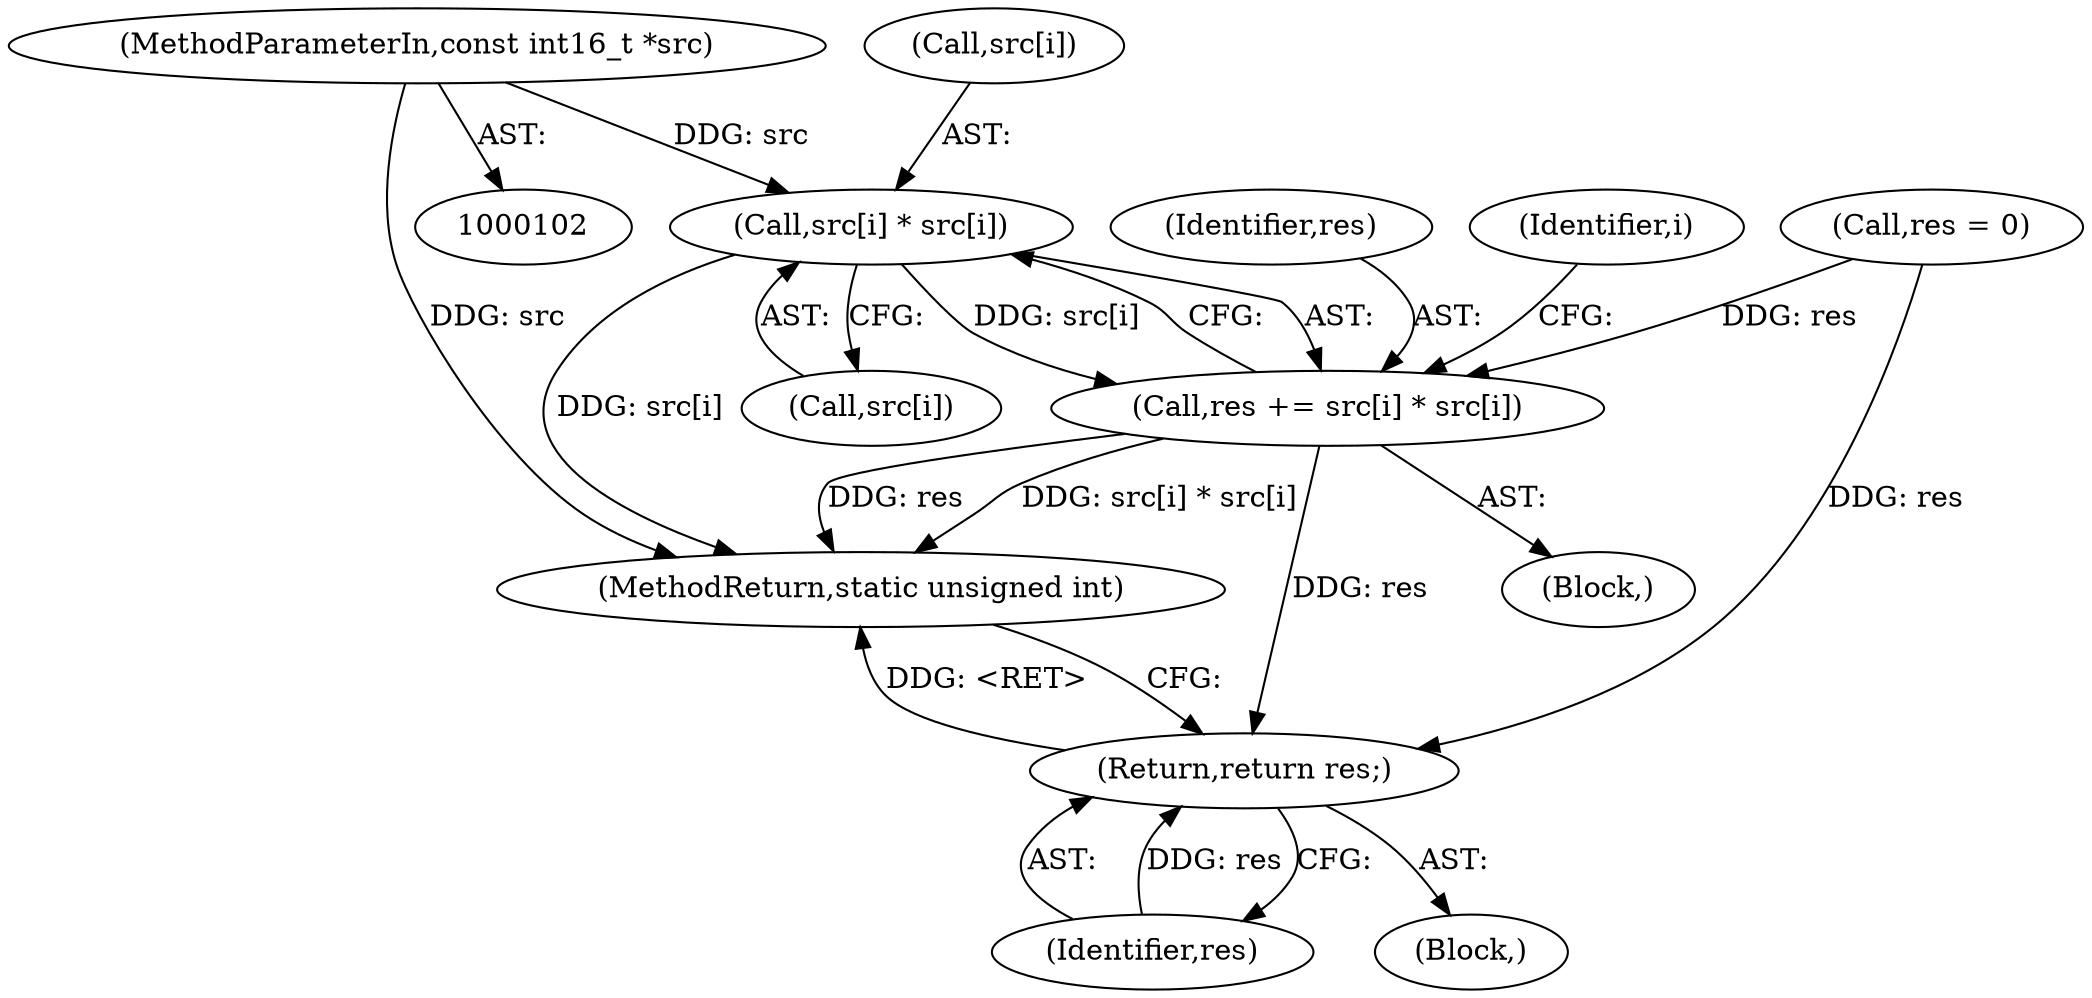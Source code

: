 digraph "0_Android_5a9753fca56f0eeb9f61e342b2fccffc364f9426_120@array" {
"1000122" [label="(Call,src[i] * src[i])"];
"1000103" [label="(MethodParameterIn,const int16_t *src)"];
"1000120" [label="(Call,res += src[i] * src[i])"];
"1000129" [label="(Return,return res;)"];
"1000130" [label="(Identifier,res)"];
"1000123" [label="(Call,src[i])"];
"1000104" [label="(Block,)"];
"1000122" [label="(Call,src[i] * src[i])"];
"1000129" [label="(Return,return res;)"];
"1000120" [label="(Call,res += src[i] * src[i])"];
"1000106" [label="(Call,res = 0)"];
"1000103" [label="(MethodParameterIn,const int16_t *src)"];
"1000126" [label="(Call,src[i])"];
"1000121" [label="(Identifier,res)"];
"1000119" [label="(Block,)"];
"1000131" [label="(MethodReturn,static unsigned int)"];
"1000118" [label="(Identifier,i)"];
"1000122" -> "1000120"  [label="AST: "];
"1000122" -> "1000126"  [label="CFG: "];
"1000123" -> "1000122"  [label="AST: "];
"1000126" -> "1000122"  [label="AST: "];
"1000120" -> "1000122"  [label="CFG: "];
"1000122" -> "1000131"  [label="DDG: src[i]"];
"1000122" -> "1000120"  [label="DDG: src[i]"];
"1000103" -> "1000122"  [label="DDG: src"];
"1000103" -> "1000102"  [label="AST: "];
"1000103" -> "1000131"  [label="DDG: src"];
"1000120" -> "1000119"  [label="AST: "];
"1000121" -> "1000120"  [label="AST: "];
"1000118" -> "1000120"  [label="CFG: "];
"1000120" -> "1000131"  [label="DDG: src[i] * src[i]"];
"1000120" -> "1000131"  [label="DDG: res"];
"1000106" -> "1000120"  [label="DDG: res"];
"1000120" -> "1000129"  [label="DDG: res"];
"1000129" -> "1000104"  [label="AST: "];
"1000129" -> "1000130"  [label="CFG: "];
"1000130" -> "1000129"  [label="AST: "];
"1000131" -> "1000129"  [label="CFG: "];
"1000129" -> "1000131"  [label="DDG: <RET>"];
"1000130" -> "1000129"  [label="DDG: res"];
"1000106" -> "1000129"  [label="DDG: res"];
}
